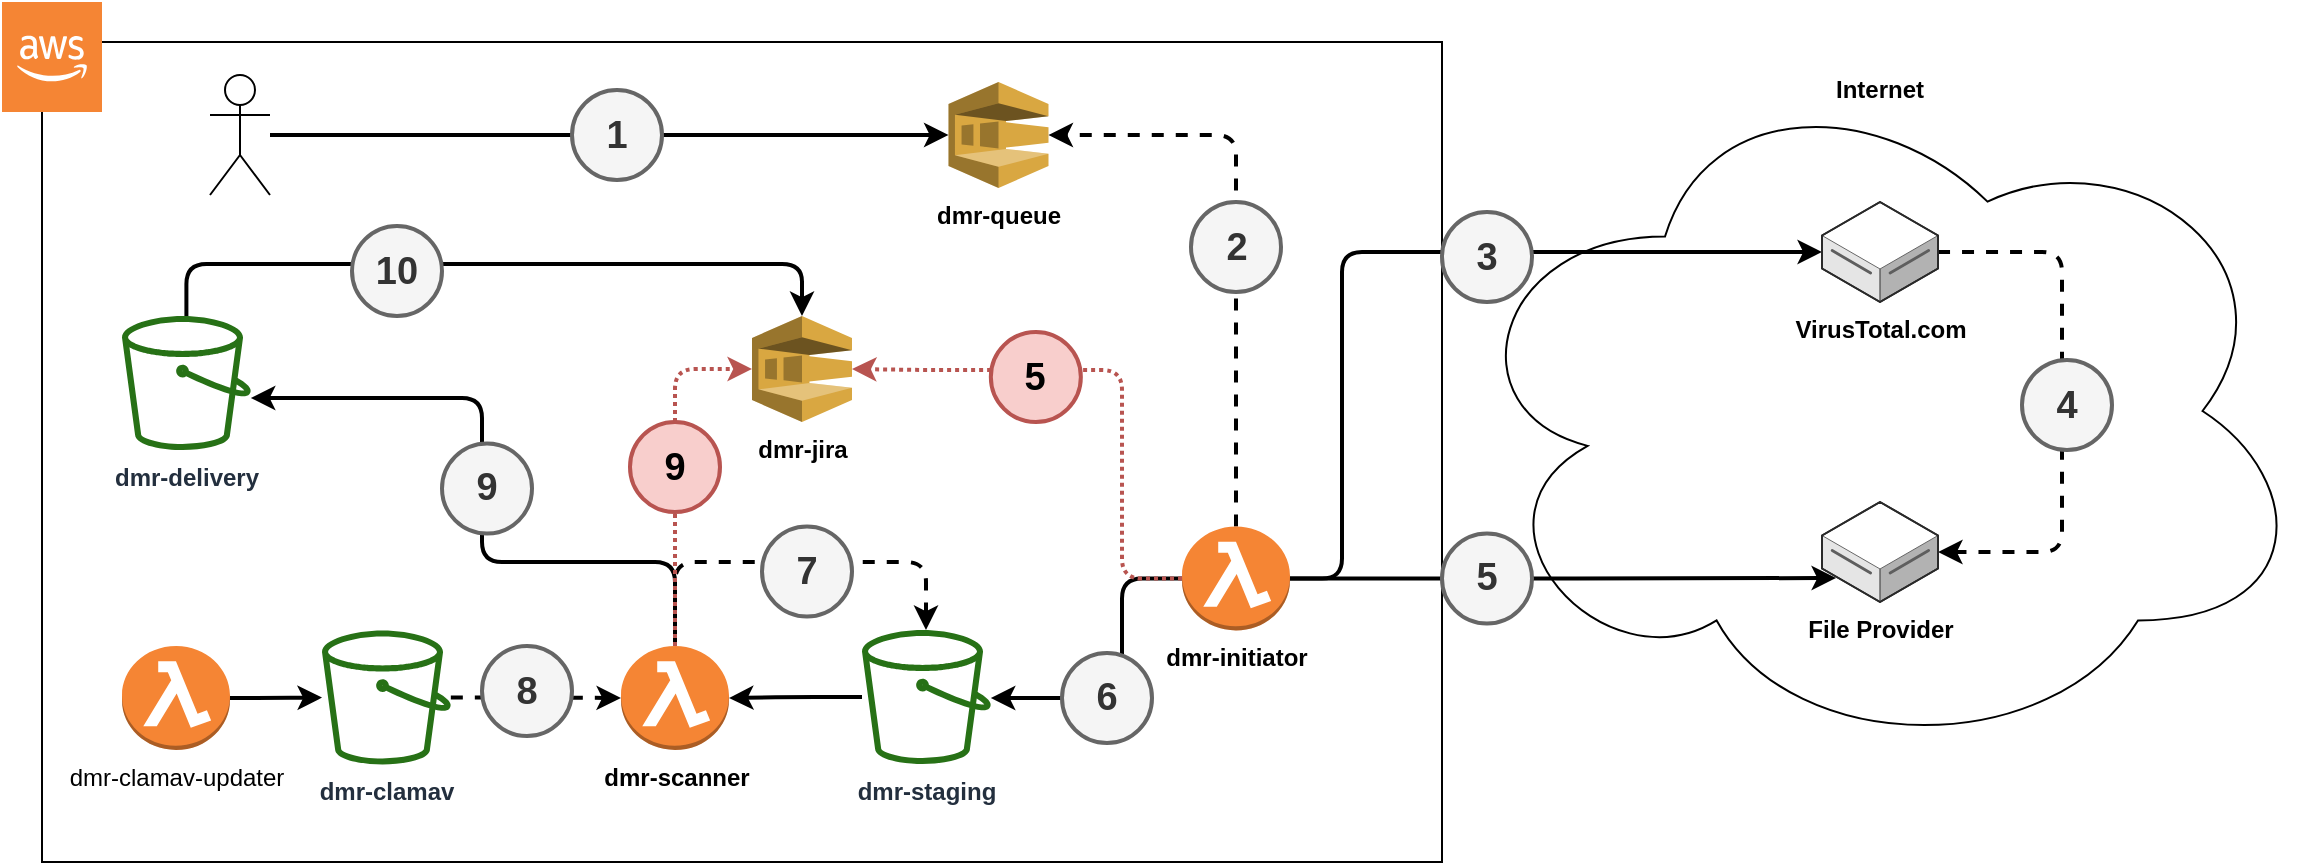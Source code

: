 <mxfile version="13.10.6" type="device"><diagram id="5DT6lH94WHnGCkHcWQLL" name="Page-1"><mxGraphModel dx="1426" dy="900" grid="1" gridSize="10" guides="1" tooltips="1" connect="1" arrows="1" fold="1" page="1" pageScale="1" pageWidth="827" pageHeight="1169" math="0" shadow="0"><root><mxCell id="0"/><mxCell id="1" parent="0"/><mxCell id="y_Y6WP1Ed5X_iBeO599C-10" value="Internet" style="ellipse;shape=cloud;whiteSpace=wrap;html=1;verticalAlign=top;fontStyle=1" vertex="1" parent="1"><mxGeometry x="774.01" y="80" width="430" height="349" as="geometry"/></mxCell><mxCell id="y_Y6WP1Ed5X_iBeO599C-1" value="" style="rounded=0;whiteSpace=wrap;html=1;" vertex="1" parent="1"><mxGeometry x="70" y="70" width="700" height="410" as="geometry"/></mxCell><mxCell id="y_Y6WP1Ed5X_iBeO599C-27" style="edgeStyle=orthogonalEdgeStyle;rounded=1;orthogonalLoop=1;jettySize=auto;html=1;strokeWidth=2;" edge="1" parent="1" source="y_Y6WP1Ed5X_iBeO599C-3" target="y_Y6WP1Ed5X_iBeO599C-42"><mxGeometry relative="1" as="geometry"><mxPoint x="216.5" y="248.25" as="targetPoint"/><Array as="points"><mxPoint x="387" y="330"/><mxPoint x="290" y="330"/><mxPoint x="290" y="248"/></Array></mxGeometry></mxCell><mxCell id="y_Y6WP1Ed5X_iBeO599C-32" style="edgeStyle=orthogonalEdgeStyle;rounded=1;orthogonalLoop=1;jettySize=auto;html=1;strokeWidth=2;dashed=1;" edge="1" parent="1" source="y_Y6WP1Ed5X_iBeO599C-3" target="y_Y6WP1Ed5X_iBeO599C-41"><mxGeometry relative="1" as="geometry"><mxPoint x="512.25" y="349.75" as="targetPoint"/><Array as="points"><mxPoint x="387" y="330"/><mxPoint x="512" y="330"/></Array></mxGeometry></mxCell><mxCell id="y_Y6WP1Ed5X_iBeO599C-62" style="edgeStyle=orthogonalEdgeStyle;rounded=1;orthogonalLoop=1;jettySize=auto;html=1;entryX=0;entryY=0.5;entryDx=0;entryDy=0;entryPerimeter=0;strokeWidth=2;dashed=1;dashPattern=1 1;fillColor=#f8cecc;strokeColor=#b85450;" edge="1" parent="1" source="y_Y6WP1Ed5X_iBeO599C-3" target="y_Y6WP1Ed5X_iBeO599C-5"><mxGeometry relative="1" as="geometry"><Array as="points"><mxPoint x="387" y="234"/></Array></mxGeometry></mxCell><mxCell id="y_Y6WP1Ed5X_iBeO599C-3" value="dmr-scanner" style="outlineConnect=0;dashed=0;verticalLabelPosition=bottom;verticalAlign=top;align=center;html=1;shape=mxgraph.aws3.lambda_function;fillColor=#F58534;gradientColor=none;fontStyle=1" vertex="1" parent="1"><mxGeometry x="359.5" y="372" width="54" height="52" as="geometry"/></mxCell><mxCell id="y_Y6WP1Ed5X_iBeO599C-4" value="" style="outlineConnect=0;dashed=0;verticalLabelPosition=bottom;verticalAlign=top;align=center;html=1;shape=mxgraph.aws3.cloud_2;fillColor=#F58534;gradientColor=none;" vertex="1" parent="1"><mxGeometry x="50" y="50" width="50" height="55" as="geometry"/></mxCell><mxCell id="y_Y6WP1Ed5X_iBeO599C-5" value="dmr-jira" style="outlineConnect=0;dashed=0;verticalLabelPosition=bottom;verticalAlign=top;align=center;html=1;shape=mxgraph.aws3.sqs;fillColor=#D9A741;gradientColor=none;fontStyle=1" vertex="1" parent="1"><mxGeometry x="425" y="207" width="50" height="53" as="geometry"/></mxCell><mxCell id="y_Y6WP1Ed5X_iBeO599C-31" style="edgeStyle=orthogonalEdgeStyle;rounded=1;orthogonalLoop=1;jettySize=auto;html=1;entryX=1;entryY=0.5;entryDx=0;entryDy=0;entryPerimeter=0;strokeWidth=2;" edge="1" parent="1" source="y_Y6WP1Ed5X_iBeO599C-41" target="y_Y6WP1Ed5X_iBeO599C-3"><mxGeometry relative="1" as="geometry"><mxPoint x="464" y="398.1" as="sourcePoint"/></mxGeometry></mxCell><mxCell id="y_Y6WP1Ed5X_iBeO599C-8" value="dmr-queue" style="outlineConnect=0;dashed=0;verticalLabelPosition=bottom;verticalAlign=top;align=center;html=1;shape=mxgraph.aws3.sqs;fillColor=#D9A741;gradientColor=none;fontStyle=1" vertex="1" parent="1"><mxGeometry x="523.25" y="90" width="50" height="53" as="geometry"/></mxCell><mxCell id="y_Y6WP1Ed5X_iBeO599C-13" style="edgeStyle=orthogonalEdgeStyle;rounded=1;orthogonalLoop=1;jettySize=auto;html=1;strokeWidth=2;exitX=1;exitY=0.5;exitDx=0;exitDy=0;exitPerimeter=0;" edge="1" parent="1" source="y_Y6WP1Ed5X_iBeO599C-9" target="y_Y6WP1Ed5X_iBeO599C-11"><mxGeometry relative="1" as="geometry"><Array as="points"><mxPoint x="720" y="338"/><mxPoint x="720" y="175"/></Array></mxGeometry></mxCell><mxCell id="y_Y6WP1Ed5X_iBeO599C-18" style="edgeStyle=orthogonalEdgeStyle;rounded=1;orthogonalLoop=1;jettySize=auto;html=1;entryX=1;entryY=0.5;entryDx=0;entryDy=0;entryPerimeter=0;strokeWidth=2;dashed=1;exitX=0.5;exitY=0;exitDx=0;exitDy=0;exitPerimeter=0;" edge="1" parent="1" source="y_Y6WP1Ed5X_iBeO599C-9" target="y_Y6WP1Ed5X_iBeO599C-8"><mxGeometry relative="1" as="geometry"/></mxCell><mxCell id="y_Y6WP1Ed5X_iBeO599C-19" style="edgeStyle=orthogonalEdgeStyle;rounded=1;orthogonalLoop=1;jettySize=auto;html=1;strokeWidth=2;" edge="1" parent="1" source="y_Y6WP1Ed5X_iBeO599C-9" target="y_Y6WP1Ed5X_iBeO599C-41"><mxGeometry relative="1" as="geometry"><mxPoint x="560.5" y="398" as="targetPoint"/><Array as="points"><mxPoint x="610" y="338"/><mxPoint x="610" y="398"/></Array></mxGeometry></mxCell><mxCell id="y_Y6WP1Ed5X_iBeO599C-20" style="edgeStyle=orthogonalEdgeStyle;rounded=1;orthogonalLoop=1;jettySize=auto;html=1;entryX=0.121;entryY=0.76;entryDx=0;entryDy=0;entryPerimeter=0;strokeWidth=2;" edge="1" parent="1" source="y_Y6WP1Ed5X_iBeO599C-9" target="y_Y6WP1Ed5X_iBeO599C-12"><mxGeometry relative="1" as="geometry"/></mxCell><mxCell id="y_Y6WP1Ed5X_iBeO599C-64" style="edgeStyle=orthogonalEdgeStyle;rounded=1;orthogonalLoop=1;jettySize=auto;html=1;entryX=1;entryY=0.5;entryDx=0;entryDy=0;entryPerimeter=0;dashed=1;dashPattern=1 1;strokeWidth=2;fillColor=#f8cecc;strokeColor=#b85450;" edge="1" parent="1" source="y_Y6WP1Ed5X_iBeO599C-9" target="y_Y6WP1Ed5X_iBeO599C-5"><mxGeometry relative="1" as="geometry"><Array as="points"><mxPoint x="610" y="338"/><mxPoint x="610" y="234"/><mxPoint x="510" y="234"/></Array></mxGeometry></mxCell><mxCell id="y_Y6WP1Ed5X_iBeO599C-9" value="&lt;div&gt;dmr-initiator&lt;/div&gt;" style="outlineConnect=0;dashed=0;verticalLabelPosition=bottom;verticalAlign=top;align=center;html=1;shape=mxgraph.aws3.lambda_function;fillColor=#F58534;gradientColor=none;fontStyle=1" vertex="1" parent="1"><mxGeometry x="640" y="312.25" width="54" height="52" as="geometry"/></mxCell><mxCell id="y_Y6WP1Ed5X_iBeO599C-14" style="edgeStyle=orthogonalEdgeStyle;rounded=1;orthogonalLoop=1;jettySize=auto;html=1;strokeWidth=2;dashed=1;" edge="1" parent="1" source="y_Y6WP1Ed5X_iBeO599C-11" target="y_Y6WP1Ed5X_iBeO599C-12"><mxGeometry relative="1" as="geometry"><Array as="points"><mxPoint x="1080" y="175"/><mxPoint x="1080" y="325"/></Array></mxGeometry></mxCell><mxCell id="y_Y6WP1Ed5X_iBeO599C-11" value="VirusTotal.com" style="verticalLabelPosition=bottom;html=1;verticalAlign=top;strokeWidth=1;align=center;outlineConnect=0;dashed=0;outlineConnect=0;shape=mxgraph.aws3d.dataServer;strokeColor=#5E5E5E;aspect=fixed;fontStyle=1" vertex="1" parent="1"><mxGeometry x="960" y="150" width="58.02" height="50" as="geometry"/></mxCell><mxCell id="y_Y6WP1Ed5X_iBeO599C-12" value="File Provider" style="verticalLabelPosition=bottom;html=1;verticalAlign=top;strokeWidth=1;align=center;outlineConnect=0;dashed=0;outlineConnect=0;shape=mxgraph.aws3d.dataServer;strokeColor=#5E5E5E;aspect=fixed;fontStyle=1" vertex="1" parent="1"><mxGeometry x="960" y="300" width="58.02" height="50" as="geometry"/></mxCell><mxCell id="y_Y6WP1Ed5X_iBeO599C-17" style="edgeStyle=orthogonalEdgeStyle;rounded=1;orthogonalLoop=1;jettySize=auto;html=1;strokeWidth=2;" edge="1" parent="1" source="y_Y6WP1Ed5X_iBeO599C-16" target="y_Y6WP1Ed5X_iBeO599C-8"><mxGeometry relative="1" as="geometry"/></mxCell><mxCell id="y_Y6WP1Ed5X_iBeO599C-16" value="" style="shape=umlActor;verticalLabelPosition=bottom;verticalAlign=top;html=1;outlineConnect=0;" vertex="1" parent="1"><mxGeometry x="154" y="86.5" width="30" height="60" as="geometry"/></mxCell><mxCell id="y_Y6WP1Ed5X_iBeO599C-33" style="edgeStyle=orthogonalEdgeStyle;rounded=1;orthogonalLoop=1;jettySize=auto;html=1;entryX=0;entryY=0.5;entryDx=0;entryDy=0;entryPerimeter=0;dashed=1;strokeWidth=2;" edge="1" parent="1" source="y_Y6WP1Ed5X_iBeO599C-39" target="y_Y6WP1Ed5X_iBeO599C-3"><mxGeometry relative="1" as="geometry"><mxPoint x="310" y="398.3" as="sourcePoint"/></mxGeometry></mxCell><mxCell id="y_Y6WP1Ed5X_iBeO599C-24" style="edgeStyle=orthogonalEdgeStyle;rounded=1;orthogonalLoop=1;jettySize=auto;html=1;strokeWidth=2;" edge="1" parent="1" source="y_Y6WP1Ed5X_iBeO599C-23" target="y_Y6WP1Ed5X_iBeO599C-39"><mxGeometry relative="1" as="geometry"><mxPoint x="213.5" y="398.3" as="targetPoint"/></mxGeometry></mxCell><mxCell id="y_Y6WP1Ed5X_iBeO599C-23" value="dmr-clamav-updater" style="outlineConnect=0;dashed=0;verticalLabelPosition=bottom;verticalAlign=top;align=center;html=1;shape=mxgraph.aws3.lambda_function;fillColor=#F58534;gradientColor=none;" vertex="1" parent="1"><mxGeometry x="110" y="372" width="54" height="52" as="geometry"/></mxCell><mxCell id="y_Y6WP1Ed5X_iBeO599C-34" style="edgeStyle=orthogonalEdgeStyle;rounded=1;orthogonalLoop=1;jettySize=auto;html=1;entryX=0.5;entryY=0;entryDx=0;entryDy=0;entryPerimeter=0;strokeWidth=2;" edge="1" parent="1" source="y_Y6WP1Ed5X_iBeO599C-42" target="y_Y6WP1Ed5X_iBeO599C-5"><mxGeometry relative="1" as="geometry"><mxPoint x="168.25" y="200" as="sourcePoint"/><Array as="points"><mxPoint x="142" y="181"/><mxPoint x="450" y="181"/></Array></mxGeometry></mxCell><mxCell id="y_Y6WP1Ed5X_iBeO599C-39" value="dmr-clamav" style="outlineConnect=0;fontColor=#232F3E;gradientColor=none;fillColor=#277116;strokeColor=none;dashed=0;verticalLabelPosition=bottom;verticalAlign=top;align=center;html=1;fontSize=12;fontStyle=1;aspect=fixed;pointerEvents=1;shape=mxgraph.aws4.bucket;" vertex="1" parent="1"><mxGeometry x="210" y="364.25" width="64.42" height="67" as="geometry"/></mxCell><mxCell id="y_Y6WP1Ed5X_iBeO599C-41" value="&lt;div&gt;dmr-staging&lt;/div&gt;" style="outlineConnect=0;fontColor=#232F3E;gradientColor=none;fillColor=#277116;strokeColor=none;dashed=0;verticalLabelPosition=bottom;verticalAlign=top;align=center;html=1;fontSize=12;fontStyle=1;aspect=fixed;pointerEvents=1;shape=mxgraph.aws4.bucket;" vertex="1" parent="1"><mxGeometry x="480" y="364" width="64.42" height="67" as="geometry"/></mxCell><mxCell id="y_Y6WP1Ed5X_iBeO599C-42" value="dmr-delivery" style="outlineConnect=0;fontColor=#232F3E;gradientColor=none;fillColor=#277116;strokeColor=none;dashed=0;verticalLabelPosition=bottom;verticalAlign=top;align=center;html=1;fontSize=12;fontStyle=1;aspect=fixed;pointerEvents=1;shape=mxgraph.aws4.bucket;" vertex="1" parent="1"><mxGeometry x="110" y="207" width="64.42" height="67" as="geometry"/></mxCell><mxCell id="y_Y6WP1Ed5X_iBeO599C-43" value="&lt;font style=&quot;font-size: 19px&quot;&gt;&lt;b&gt;1&lt;/b&gt;&lt;/font&gt;" style="ellipse;whiteSpace=wrap;html=1;aspect=fixed;strokeWidth=2;fillColor=#f5f5f5;strokeColor=#666666;fontColor=#333333;" vertex="1" parent="1"><mxGeometry x="335" y="94" width="45" height="45" as="geometry"/></mxCell><mxCell id="y_Y6WP1Ed5X_iBeO599C-44" value="&lt;font style=&quot;font-size: 19px&quot;&gt;&lt;b&gt;2&lt;/b&gt;&lt;/font&gt;" style="ellipse;whiteSpace=wrap;html=1;aspect=fixed;strokeWidth=2;fillColor=#f5f5f5;strokeColor=#666666;fontColor=#333333;" vertex="1" parent="1"><mxGeometry x="644.5" y="150" width="45" height="45" as="geometry"/></mxCell><mxCell id="y_Y6WP1Ed5X_iBeO599C-48" value="&lt;font style=&quot;font-size: 19px&quot;&gt;&lt;b&gt;3&lt;/b&gt;&lt;/font&gt;" style="ellipse;whiteSpace=wrap;html=1;aspect=fixed;strokeWidth=2;fillColor=#f5f5f5;strokeColor=#666666;fontColor=#333333;" vertex="1" parent="1"><mxGeometry x="770" y="155" width="45" height="45" as="geometry"/></mxCell><mxCell id="y_Y6WP1Ed5X_iBeO599C-49" value="&lt;font style=&quot;font-size: 19px&quot;&gt;&lt;b&gt;4&lt;/b&gt;&lt;/font&gt;" style="ellipse;whiteSpace=wrap;html=1;aspect=fixed;strokeWidth=2;fillColor=#f5f5f5;strokeColor=#666666;fontColor=#333333;" vertex="1" parent="1"><mxGeometry x="1060" y="229" width="45" height="45" as="geometry"/></mxCell><mxCell id="y_Y6WP1Ed5X_iBeO599C-53" value="&lt;font style=&quot;font-size: 19px&quot;&gt;&lt;b&gt;5&lt;/b&gt;&lt;/font&gt;" style="ellipse;whiteSpace=wrap;html=1;aspect=fixed;strokeWidth=2;fillColor=#f5f5f5;strokeColor=#666666;fontColor=#333333;" vertex="1" parent="1"><mxGeometry x="770" y="315.75" width="45" height="45" as="geometry"/></mxCell><mxCell id="y_Y6WP1Ed5X_iBeO599C-55" value="&lt;font style=&quot;font-size: 19px&quot;&gt;&lt;b&gt;6&lt;/b&gt;&lt;/font&gt;" style="ellipse;whiteSpace=wrap;html=1;aspect=fixed;strokeWidth=2;fillColor=#f5f5f5;strokeColor=#666666;fontColor=#333333;" vertex="1" parent="1"><mxGeometry x="580" y="375.5" width="45" height="45" as="geometry"/></mxCell><mxCell id="y_Y6WP1Ed5X_iBeO599C-56" value="&lt;font style=&quot;font-size: 19px&quot;&gt;&lt;b&gt;7&lt;/b&gt;&lt;/font&gt;" style="ellipse;whiteSpace=wrap;html=1;aspect=fixed;strokeWidth=2;fillColor=#f5f5f5;strokeColor=#666666;fontColor=#333333;" vertex="1" parent="1"><mxGeometry x="430" y="312.25" width="45" height="45" as="geometry"/></mxCell><mxCell id="y_Y6WP1Ed5X_iBeO599C-57" value="&lt;font style=&quot;font-size: 19px&quot;&gt;&lt;b&gt;8&lt;/b&gt;&lt;/font&gt;" style="ellipse;whiteSpace=wrap;html=1;aspect=fixed;strokeWidth=2;fillColor=#f5f5f5;strokeColor=#666666;fontColor=#333333;" vertex="1" parent="1"><mxGeometry x="290" y="372" width="45" height="45" as="geometry"/></mxCell><mxCell id="y_Y6WP1Ed5X_iBeO599C-59" value="&lt;font style=&quot;font-size: 19px&quot;&gt;&lt;b&gt;9&lt;/b&gt;&lt;/font&gt;" style="ellipse;whiteSpace=wrap;html=1;aspect=fixed;strokeWidth=2;fillColor=#f5f5f5;strokeColor=#666666;fontColor=#333333;" vertex="1" parent="1"><mxGeometry x="270" y="270.75" width="45" height="45" as="geometry"/></mxCell><mxCell id="y_Y6WP1Ed5X_iBeO599C-60" value="&lt;font style=&quot;font-size: 19px&quot;&gt;&lt;b&gt;10&lt;/b&gt;&lt;/font&gt;" style="ellipse;whiteSpace=wrap;html=1;aspect=fixed;strokeWidth=2;fillColor=#f5f5f5;strokeColor=#666666;fontColor=#333333;" vertex="1" parent="1"><mxGeometry x="225" y="162" width="45" height="45" as="geometry"/></mxCell><mxCell id="y_Y6WP1Ed5X_iBeO599C-63" value="&lt;font style=&quot;font-size: 19px&quot;&gt;&lt;b&gt;9&lt;/b&gt;&lt;/font&gt;" style="ellipse;whiteSpace=wrap;html=1;aspect=fixed;strokeWidth=2;fillColor=#f8cecc;strokeColor=#b85450;" vertex="1" parent="1"><mxGeometry x="364" y="260" width="45" height="45" as="geometry"/></mxCell><mxCell id="y_Y6WP1Ed5X_iBeO599C-65" value="&lt;font style=&quot;font-size: 19px&quot;&gt;&lt;b&gt;5&lt;/b&gt;&lt;/font&gt;" style="ellipse;whiteSpace=wrap;html=1;aspect=fixed;strokeWidth=2;fillColor=#f8cecc;strokeColor=#b85450;" vertex="1" parent="1"><mxGeometry x="544.42" y="215" width="45" height="45" as="geometry"/></mxCell></root></mxGraphModel></diagram></mxfile>